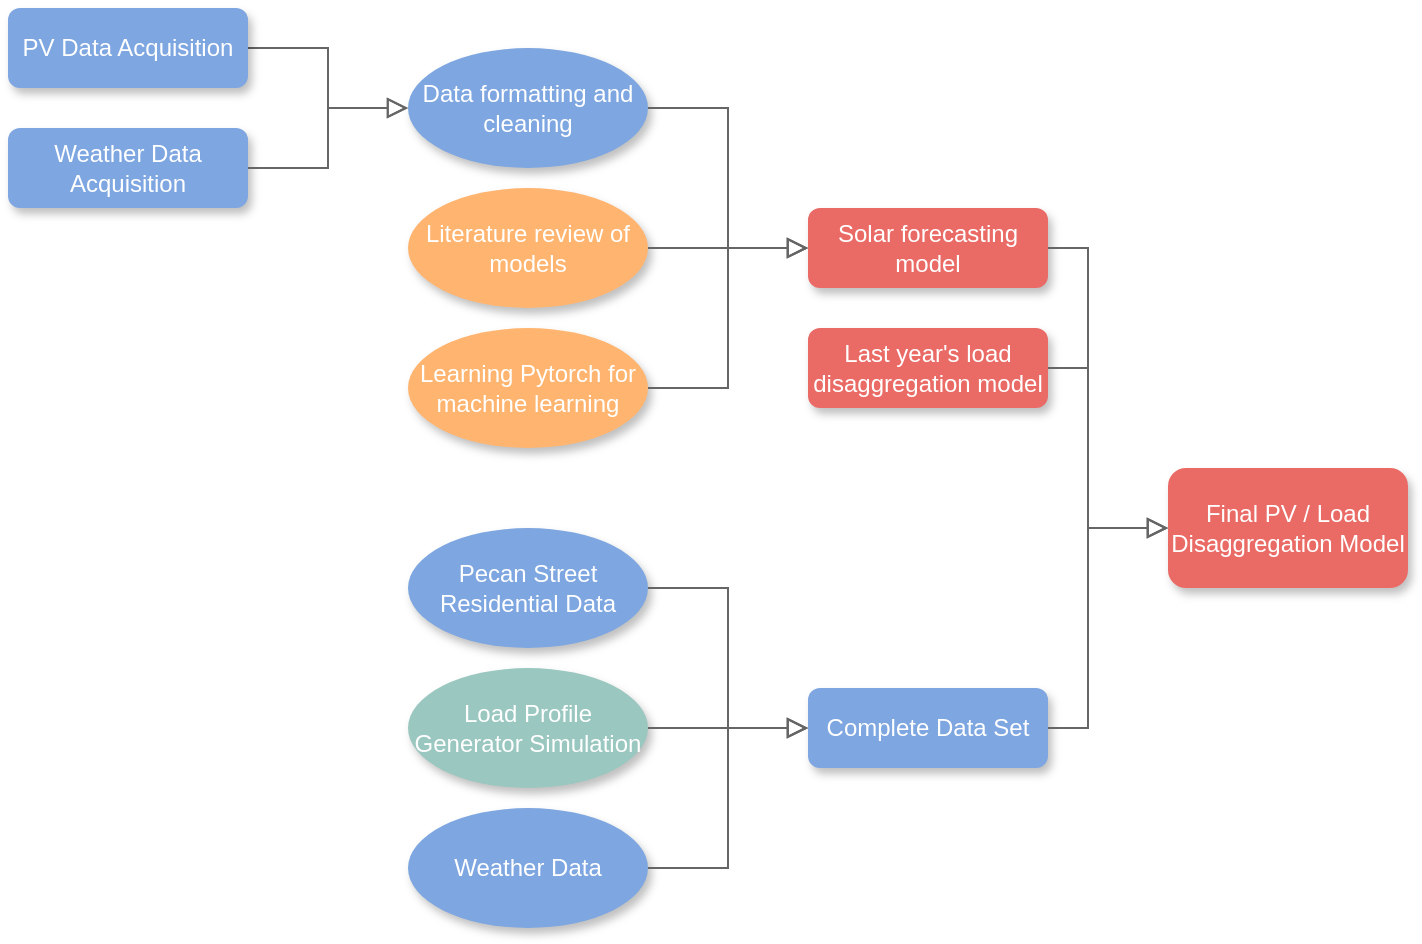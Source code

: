 <mxfile version="19.0.3" type="device"><diagram id="C5RBs43oDa-KdzZeNtuy" name="Page-1"><mxGraphModel dx="1006" dy="788" grid="1" gridSize="10" guides="1" tooltips="1" connect="1" arrows="1" fold="1" page="1" pageScale="1" pageWidth="827" pageHeight="1169" math="0" shadow="0"><root><mxCell id="WIyWlLk6GJQsqaUBKTNV-0"/><mxCell id="WIyWlLk6GJQsqaUBKTNV-1" parent="WIyWlLk6GJQsqaUBKTNV-0"/><mxCell id="WIyWlLk6GJQsqaUBKTNV-2" value="" style="rounded=0;html=1;jettySize=auto;orthogonalLoop=1;fontSize=11;endArrow=block;endFill=0;endSize=8;strokeWidth=1;shadow=0;labelBackgroundColor=none;edgeStyle=orthogonalEdgeStyle;exitX=1;exitY=0.5;exitDx=0;exitDy=0;strokeColor=#666666;fillColor=#999999;" parent="WIyWlLk6GJQsqaUBKTNV-1" source="WIyWlLk6GJQsqaUBKTNV-3" edge="1"><mxGeometry relative="1" as="geometry"><mxPoint x="220" y="110" as="targetPoint"/><Array as="points"><mxPoint x="180" y="80"/><mxPoint x="180" y="110"/></Array></mxGeometry></mxCell><mxCell id="WIyWlLk6GJQsqaUBKTNV-3" value="&lt;font color=&quot;#ffffff&quot;&gt;PV Data Acquisition&lt;/font&gt;" style="rounded=1;whiteSpace=wrap;html=1;fontSize=12;glass=0;strokeWidth=1;shadow=1;fillColor=#7EA6E0;strokeColor=none;" parent="WIyWlLk6GJQsqaUBKTNV-1" vertex="1"><mxGeometry x="20" y="60" width="120" height="40" as="geometry"/></mxCell><mxCell id="Y8IsEICXeShqPMuKQxm4-0" value="&lt;font color=&quot;#ffffff&quot;&gt;Weather Data Acquisition&lt;/font&gt;" style="rounded=1;whiteSpace=wrap;html=1;fillColor=#7EA6E0;strokeColor=none;shadow=1;" parent="WIyWlLk6GJQsqaUBKTNV-1" vertex="1"><mxGeometry x="20" y="120" width="120" height="40" as="geometry"/></mxCell><mxCell id="Y8IsEICXeShqPMuKQxm4-1" value="" style="rounded=0;html=1;jettySize=auto;orthogonalLoop=1;fontSize=11;endArrow=block;endFill=0;endSize=8;strokeWidth=1;shadow=0;labelBackgroundColor=none;edgeStyle=orthogonalEdgeStyle;exitX=1;exitY=0.5;exitDx=0;exitDy=0;entryX=0;entryY=0.5;entryDx=0;entryDy=0;strokeColor=#666666;fillColor=#999999;" parent="WIyWlLk6GJQsqaUBKTNV-1" source="Y8IsEICXeShqPMuKQxm4-0" target="Y8IsEICXeShqPMuKQxm4-4" edge="1"><mxGeometry relative="1" as="geometry"><mxPoint x="150" y="120" as="sourcePoint"/><mxPoint x="200" y="110" as="targetPoint"/></mxGeometry></mxCell><mxCell id="Y8IsEICXeShqPMuKQxm4-4" value="&lt;font color=&quot;#ffffff&quot;&gt;Data formatting and cleaning&lt;/font&gt;" style="ellipse;whiteSpace=wrap;html=1;fillColor=#7EA6E0;strokeColor=none;shadow=1;" parent="WIyWlLk6GJQsqaUBKTNV-1" vertex="1"><mxGeometry x="220" y="80" width="120" height="60" as="geometry"/></mxCell><mxCell id="Y8IsEICXeShqPMuKQxm4-7" value="&lt;font color=&quot;#ffffff&quot;&gt;Literature review of models&lt;/font&gt;" style="ellipse;whiteSpace=wrap;html=1;strokeColor=none;shadow=1;fillColor=#FFB570;" parent="WIyWlLk6GJQsqaUBKTNV-1" vertex="1"><mxGeometry x="220" y="150" width="120" height="60" as="geometry"/></mxCell><mxCell id="Y8IsEICXeShqPMuKQxm4-8" value="&lt;font color=&quot;#ffffff&quot;&gt;Learning Pytorch for machine learning&lt;/font&gt;" style="ellipse;whiteSpace=wrap;html=1;strokeColor=none;shadow=1;fillColor=#FFB570;" parent="WIyWlLk6GJQsqaUBKTNV-1" vertex="1"><mxGeometry x="220" y="220" width="120" height="60" as="geometry"/></mxCell><mxCell id="Y8IsEICXeShqPMuKQxm4-10" value="" style="rounded=0;html=1;jettySize=auto;orthogonalLoop=1;fontSize=11;endArrow=block;endFill=0;endSize=8;strokeWidth=1;shadow=0;labelBackgroundColor=none;edgeStyle=orthogonalEdgeStyle;strokeColor=#666666;fillColor=#999999;" parent="WIyWlLk6GJQsqaUBKTNV-1" source="Y8IsEICXeShqPMuKQxm4-4" edge="1"><mxGeometry relative="1" as="geometry"><mxPoint x="340" y="110" as="sourcePoint"/><mxPoint x="420" y="180" as="targetPoint"/><Array as="points"><mxPoint x="380" y="110"/><mxPoint x="380" y="180"/></Array></mxGeometry></mxCell><mxCell id="Y8IsEICXeShqPMuKQxm4-12" value="" style="rounded=0;html=1;jettySize=auto;orthogonalLoop=1;fontSize=11;endArrow=block;endFill=0;endSize=8;strokeWidth=1;shadow=0;labelBackgroundColor=none;edgeStyle=orthogonalEdgeStyle;strokeColor=#666666;fillColor=#999999;" parent="WIyWlLk6GJQsqaUBKTNV-1" source="Y8IsEICXeShqPMuKQxm4-7" edge="1"><mxGeometry relative="1" as="geometry"><mxPoint x="340" y="180" as="sourcePoint"/><mxPoint x="420" y="180" as="targetPoint"/></mxGeometry></mxCell><mxCell id="Y8IsEICXeShqPMuKQxm4-13" value="" style="rounded=0;html=1;jettySize=auto;orthogonalLoop=1;fontSize=11;endArrow=block;endFill=0;endSize=8;strokeWidth=1;shadow=0;labelBackgroundColor=none;edgeStyle=orthogonalEdgeStyle;strokeColor=#666666;fillColor=#999999;" parent="WIyWlLk6GJQsqaUBKTNV-1" source="Y8IsEICXeShqPMuKQxm4-8" edge="1"><mxGeometry relative="1" as="geometry"><mxPoint x="340" y="250" as="sourcePoint"/><mxPoint x="420" y="180" as="targetPoint"/><Array as="points"><mxPoint x="380" y="250"/><mxPoint x="380" y="180"/></Array></mxGeometry></mxCell><mxCell id="Y8IsEICXeShqPMuKQxm4-15" value="&lt;font color=&quot;#ffffff&quot;&gt;Solar forecasting model&lt;/font&gt;" style="rounded=1;whiteSpace=wrap;html=1;strokeColor=none;shadow=1;fillColor=#EA6B66;" parent="WIyWlLk6GJQsqaUBKTNV-1" vertex="1"><mxGeometry x="420" y="160" width="120" height="40" as="geometry"/></mxCell><mxCell id="Y8IsEICXeShqPMuKQxm4-16" value="&lt;font style=&quot;&quot; color=&quot;#ffffff&quot;&gt;Last year's load disaggregation model&lt;/font&gt;" style="rounded=1;whiteSpace=wrap;html=1;strokeColor=none;shadow=1;fillColor=#EA6B66;" parent="WIyWlLk6GJQsqaUBKTNV-1" vertex="1"><mxGeometry x="420" y="220" width="120" height="40" as="geometry"/></mxCell><mxCell id="Y8IsEICXeShqPMuKQxm4-18" value="" style="rounded=0;html=1;jettySize=auto;orthogonalLoop=1;fontSize=11;endArrow=block;endFill=0;endSize=8;strokeWidth=1;shadow=0;labelBackgroundColor=none;edgeStyle=orthogonalEdgeStyle;entryX=0;entryY=0.5;entryDx=0;entryDy=0;strokeColor=#666666;fillColor=#999999;" parent="WIyWlLk6GJQsqaUBKTNV-1" source="Y8IsEICXeShqPMuKQxm4-15" target="Y8IsEICXeShqPMuKQxm4-36" edge="1"><mxGeometry relative="1" as="geometry"><mxPoint x="540" y="180" as="sourcePoint"/><mxPoint x="580" y="330" as="targetPoint"/><Array as="points"><mxPoint x="560" y="180"/><mxPoint x="560" y="320"/></Array></mxGeometry></mxCell><mxCell id="Y8IsEICXeShqPMuKQxm4-19" value="" style="rounded=0;html=1;jettySize=auto;orthogonalLoop=1;fontSize=11;endArrow=block;endFill=0;endSize=8;strokeWidth=1;shadow=0;labelBackgroundColor=none;edgeStyle=orthogonalEdgeStyle;entryX=0;entryY=0.5;entryDx=0;entryDy=0;strokeColor=#666666;fillColor=#999999;" parent="WIyWlLk6GJQsqaUBKTNV-1" source="Y8IsEICXeShqPMuKQxm4-16" target="Y8IsEICXeShqPMuKQxm4-36" edge="1"><mxGeometry relative="1" as="geometry"><mxPoint x="540" y="240" as="sourcePoint"/><mxPoint x="590" y="290" as="targetPoint"/><Array as="points"><mxPoint x="560" y="240"/><mxPoint x="560" y="320"/></Array></mxGeometry></mxCell><mxCell id="Y8IsEICXeShqPMuKQxm4-29" value="&lt;font color=&quot;#ffffff&quot;&gt;Pecan Street Residential Data&lt;/font&gt;" style="ellipse;whiteSpace=wrap;html=1;fillColor=#7EA6E0;strokeColor=none;shadow=1;" parent="WIyWlLk6GJQsqaUBKTNV-1" vertex="1"><mxGeometry x="220" y="320" width="120" height="60" as="geometry"/></mxCell><mxCell id="Y8IsEICXeShqPMuKQxm4-30" value="&lt;font color=&quot;#ffffff&quot;&gt;Load Profile Generator Simulation&lt;/font&gt;" style="ellipse;whiteSpace=wrap;html=1;strokeColor=none;shadow=1;fillColor=#9AC7BF;" parent="WIyWlLk6GJQsqaUBKTNV-1" vertex="1"><mxGeometry x="220" y="390" width="120" height="60" as="geometry"/></mxCell><mxCell id="Y8IsEICXeShqPMuKQxm4-31" value="&lt;font color=&quot;#ffffff&quot;&gt;Weather Data&lt;/font&gt;" style="ellipse;whiteSpace=wrap;html=1;fillColor=#7EA6E0;strokeColor=none;shadow=1;" parent="WIyWlLk6GJQsqaUBKTNV-1" vertex="1"><mxGeometry x="220" y="460" width="120" height="60" as="geometry"/></mxCell><mxCell id="Y8IsEICXeShqPMuKQxm4-32" value="" style="rounded=0;html=1;jettySize=auto;orthogonalLoop=1;fontSize=11;endArrow=block;endFill=0;endSize=8;strokeWidth=1;shadow=0;labelBackgroundColor=none;edgeStyle=orthogonalEdgeStyle;strokeColor=#666666;fillColor=#999999;" parent="WIyWlLk6GJQsqaUBKTNV-1" source="Y8IsEICXeShqPMuKQxm4-29" edge="1"><mxGeometry relative="1" as="geometry"><mxPoint x="340" y="350" as="sourcePoint"/><mxPoint x="420" y="420" as="targetPoint"/><Array as="points"><mxPoint x="380" y="350"/><mxPoint x="380" y="420"/></Array></mxGeometry></mxCell><mxCell id="Y8IsEICXeShqPMuKQxm4-33" value="" style="rounded=0;html=1;jettySize=auto;orthogonalLoop=1;fontSize=11;endArrow=block;endFill=0;endSize=8;strokeWidth=1;shadow=0;labelBackgroundColor=none;edgeStyle=orthogonalEdgeStyle;strokeColor=#666666;fillColor=#999999;" parent="WIyWlLk6GJQsqaUBKTNV-1" source="Y8IsEICXeShqPMuKQxm4-30" edge="1"><mxGeometry relative="1" as="geometry"><mxPoint x="340" y="420" as="sourcePoint"/><mxPoint x="420" y="420" as="targetPoint"/></mxGeometry></mxCell><mxCell id="Y8IsEICXeShqPMuKQxm4-34" value="" style="rounded=0;html=1;jettySize=auto;orthogonalLoop=1;fontSize=11;endArrow=block;endFill=0;endSize=8;strokeWidth=1;shadow=0;labelBackgroundColor=none;edgeStyle=orthogonalEdgeStyle;strokeColor=#666666;fillColor=#999999;" parent="WIyWlLk6GJQsqaUBKTNV-1" source="Y8IsEICXeShqPMuKQxm4-31" edge="1"><mxGeometry relative="1" as="geometry"><mxPoint x="340" y="490" as="sourcePoint"/><mxPoint x="420" y="420" as="targetPoint"/><Array as="points"><mxPoint x="380" y="490"/><mxPoint x="380" y="420"/></Array></mxGeometry></mxCell><mxCell id="Y8IsEICXeShqPMuKQxm4-35" value="&lt;font color=&quot;#ffffff&quot;&gt;Complete Data Set&lt;/font&gt;" style="rounded=1;whiteSpace=wrap;html=1;fillColor=#7EA6E0;strokeColor=none;shadow=1;" parent="WIyWlLk6GJQsqaUBKTNV-1" vertex="1"><mxGeometry x="420" y="400" width="120" height="40" as="geometry"/></mxCell><mxCell id="Y8IsEICXeShqPMuKQxm4-36" value="&lt;font color=&quot;#ffffff&quot;&gt;Final PV / Load Disaggregation Model&lt;/font&gt;" style="rounded=1;whiteSpace=wrap;html=1;strokeColor=none;shadow=1;fillColor=#EA6B66;" parent="WIyWlLk6GJQsqaUBKTNV-1" vertex="1"><mxGeometry x="600" y="290" width="120" height="60" as="geometry"/></mxCell><mxCell id="Y8IsEICXeShqPMuKQxm4-37" value="" style="rounded=0;html=1;jettySize=auto;orthogonalLoop=1;fontSize=11;endArrow=block;endFill=0;endSize=8;strokeWidth=1;shadow=0;labelBackgroundColor=none;edgeStyle=orthogonalEdgeStyle;entryX=0;entryY=0.5;entryDx=0;entryDy=0;strokeColor=#666666;fillColor=#999999;" parent="WIyWlLk6GJQsqaUBKTNV-1" target="Y8IsEICXeShqPMuKQxm4-36" edge="1"><mxGeometry relative="1" as="geometry"><mxPoint x="540" y="420" as="sourcePoint"/><mxPoint x="610" y="320" as="targetPoint"/><Array as="points"><mxPoint x="560" y="420"/><mxPoint x="560" y="320"/></Array></mxGeometry></mxCell></root></mxGraphModel></diagram></mxfile>